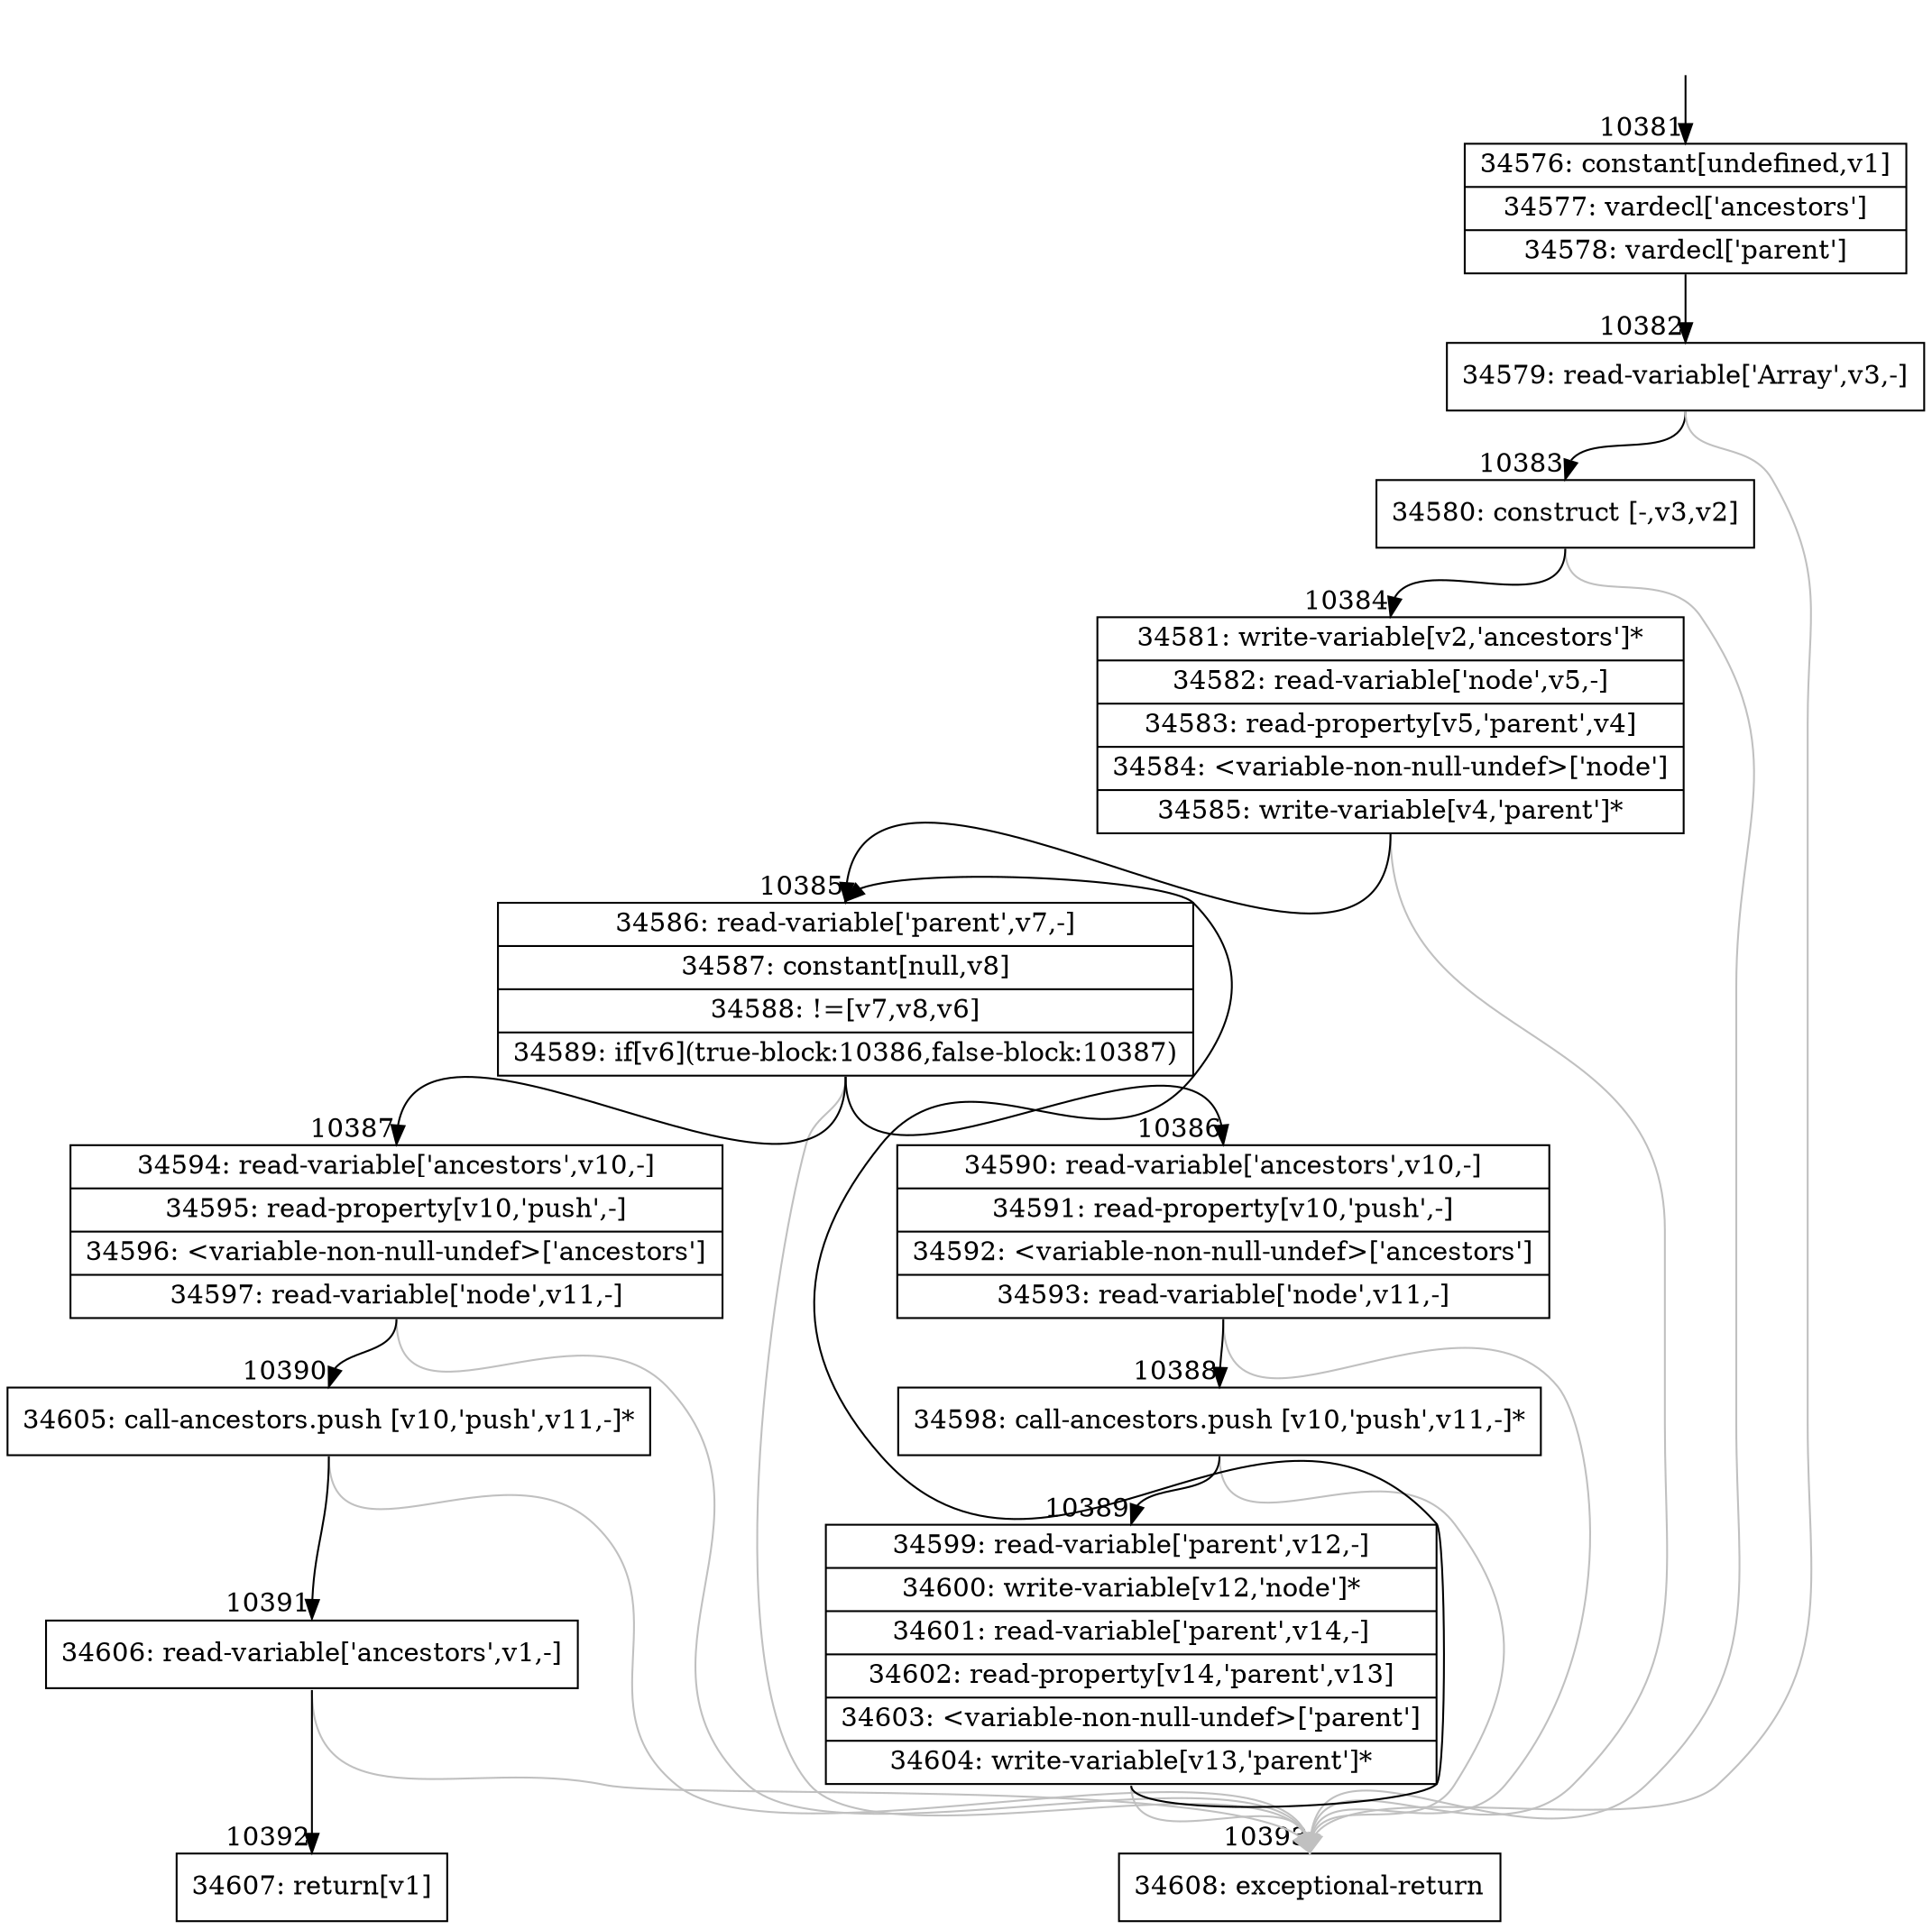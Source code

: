 digraph {
rankdir="TD"
BB_entry953[shape=none,label=""];
BB_entry953 -> BB10381 [tailport=s, headport=n, headlabel="    10381"]
BB10381 [shape=record label="{34576: constant[undefined,v1]|34577: vardecl['ancestors']|34578: vardecl['parent']}" ] 
BB10381 -> BB10382 [tailport=s, headport=n, headlabel="      10382"]
BB10382 [shape=record label="{34579: read-variable['Array',v3,-]}" ] 
BB10382 -> BB10383 [tailport=s, headport=n, headlabel="      10383"]
BB10382 -> BB10393 [tailport=s, headport=n, color=gray, headlabel="      10393"]
BB10383 [shape=record label="{34580: construct [-,v3,v2]}" ] 
BB10383 -> BB10384 [tailport=s, headport=n, headlabel="      10384"]
BB10383 -> BB10393 [tailport=s, headport=n, color=gray]
BB10384 [shape=record label="{34581: write-variable[v2,'ancestors']*|34582: read-variable['node',v5,-]|34583: read-property[v5,'parent',v4]|34584: \<variable-non-null-undef\>['node']|34585: write-variable[v4,'parent']*}" ] 
BB10384 -> BB10385 [tailport=s, headport=n, headlabel="      10385"]
BB10384 -> BB10393 [tailport=s, headport=n, color=gray]
BB10385 [shape=record label="{34586: read-variable['parent',v7,-]|34587: constant[null,v8]|34588: !=[v7,v8,v6]|34589: if[v6](true-block:10386,false-block:10387)}" ] 
BB10385 -> BB10386 [tailport=s, headport=n, headlabel="      10386"]
BB10385 -> BB10387 [tailport=s, headport=n, headlabel="      10387"]
BB10385 -> BB10393 [tailport=s, headport=n, color=gray]
BB10386 [shape=record label="{34590: read-variable['ancestors',v10,-]|34591: read-property[v10,'push',-]|34592: \<variable-non-null-undef\>['ancestors']|34593: read-variable['node',v11,-]}" ] 
BB10386 -> BB10388 [tailport=s, headport=n, headlabel="      10388"]
BB10386 -> BB10393 [tailport=s, headport=n, color=gray]
BB10387 [shape=record label="{34594: read-variable['ancestors',v10,-]|34595: read-property[v10,'push',-]|34596: \<variable-non-null-undef\>['ancestors']|34597: read-variable['node',v11,-]}" ] 
BB10387 -> BB10390 [tailport=s, headport=n, headlabel="      10390"]
BB10387 -> BB10393 [tailport=s, headport=n, color=gray]
BB10388 [shape=record label="{34598: call-ancestors.push [v10,'push',v11,-]*}" ] 
BB10388 -> BB10389 [tailport=s, headport=n, headlabel="      10389"]
BB10388 -> BB10393 [tailport=s, headport=n, color=gray]
BB10389 [shape=record label="{34599: read-variable['parent',v12,-]|34600: write-variable[v12,'node']*|34601: read-variable['parent',v14,-]|34602: read-property[v14,'parent',v13]|34603: \<variable-non-null-undef\>['parent']|34604: write-variable[v13,'parent']*}" ] 
BB10389 -> BB10385 [tailport=s, headport=n]
BB10389 -> BB10393 [tailport=s, headport=n, color=gray]
BB10390 [shape=record label="{34605: call-ancestors.push [v10,'push',v11,-]*}" ] 
BB10390 -> BB10391 [tailport=s, headport=n, headlabel="      10391"]
BB10390 -> BB10393 [tailport=s, headport=n, color=gray]
BB10391 [shape=record label="{34606: read-variable['ancestors',v1,-]}" ] 
BB10391 -> BB10392 [tailport=s, headport=n, headlabel="      10392"]
BB10391 -> BB10393 [tailport=s, headport=n, color=gray]
BB10392 [shape=record label="{34607: return[v1]}" ] 
BB10393 [shape=record label="{34608: exceptional-return}" ] 
//#$~ 6082
}
